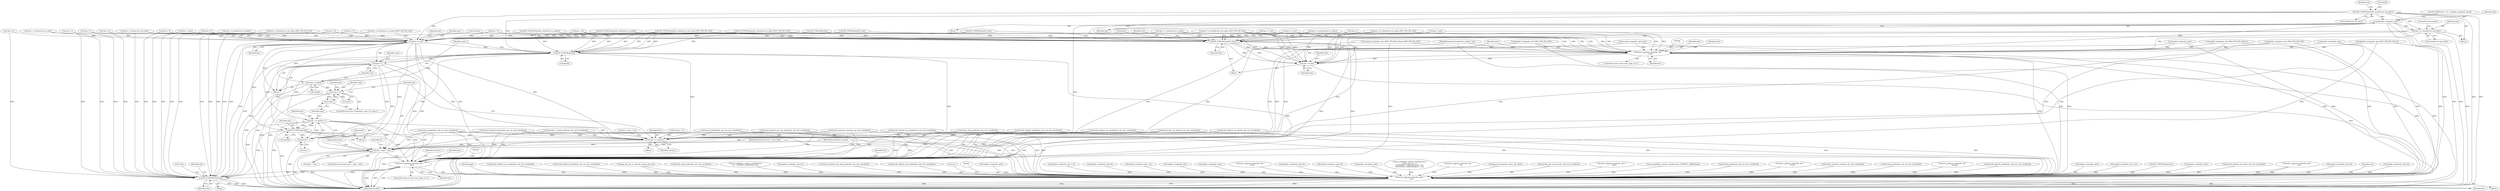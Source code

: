 digraph "0_tcpdump_d10a0f980fe8f9407ab1ffbd612641433ebe175e@pointer" {
"1000868" [label="(Call,tptr += sizeof(struct in6_addr))"];
"1000850" [label="(Call,ND_TCHECK2(tptr[0], sizeof(struct in6_addr)))"];
"1000861" [label="(Call,ip6addr_string(ndo, tptr))"];
"1001073" [label="(Call,ND_TCHECK2(tptr[0], tlen))"];
"1001092" [label="(Call,print_unknown_data(ndo, tptr, \"\n\t    \", tlen))"];
"1001097" [label="(Call,tptr += tlen)"];
"1002909" [label="(Call,print_unknown_data(ndo, pptr, \"\n\t    \", len))"];
"1001111" [label="(Call,tptr += tlen)"];
"1001114" [label="(Call,ND_TCHECK(tptr[0]))"];
"1001118" [label="(Call,snpa = tptr[0])"];
"1001135" [label="(Call,snpa > 0)"];
"1001138" [label="(Call,snpa--)"];
"1001123" [label="(Call,tptr++)"];
"1001141" [label="(Call,ND_TCHECK(tptr[0]))"];
"1001153" [label="(Call,tptr += tptr[0] + 1)"];
"1001155" [label="(Call,tptr[0] + 1)"];
"1001167" [label="(Call,tptr < pptr + len)"];
"1001615" [label="(Call,print_unknown_data(ndo, tptr, \"\n\t    \", tlen))"];
"1001597" [label="(Call,ND_TCHECK2(*tptr,tlen))"];
"1001634" [label="(Call,tptr += advance)"];
"1000129" [label="(MethodParameterIn,u_int len)"];
"1001153" [label="(Call,tptr += tptr[0] + 1)"];
"1000770" [label="(Call,tlen -= sizeof(struct in_addr))"];
"1001156" [label="(Call,tptr[0])"];
"1001114" [label="(Call,ND_TCHECK(tptr[0]))"];
"1001140" [label="(Block,)"];
"1001617" [label="(Identifier,tptr)"];
"1000955" [label="(Call,ipaddr_string(ndo, tptr))"];
"1000598" [label="(Call,ipaddr_string(ndo, tptr))"];
"1000128" [label="(MethodParameterIn,const u_char *pptr)"];
"1001141" [label="(Call,ND_TCHECK(tptr[0]))"];
"1001137" [label="(Literal,0)"];
"1000826" [label="(Call,tptr += (sizeof(struct in_addr)+BGP_VPN_RD_LEN))"];
"1000463" [label="(Call,ipaddr_string(ndo, tptr + 4))"];
"1002905" [label="(Call,ND_TCHECK2(*pptr,len))"];
"1000864" [label="(Call,tlen -= sizeof(struct in6_addr))"];
"1000692" [label="(Call,ND_TCHECK(tptr[0]))"];
"1001068" [label="(Call,tlen = 0)"];
"1000774" [label="(Call,tptr += sizeof(struct in_addr))"];
"1001134" [label="(ControlStructure,for (/*nothing*/; snpa > 0; snpa--))"];
"1000689" [label="(Call,tptr +=3)"];
"1001018" [label="(Call,isonsap_string(ndo, tptr+BGP_VPN_RD_LEN,tlen-BGP_VPN_RD_LEN))"];
"1000820" [label="(Call,tlen -= (sizeof(struct in_addr)+BGP_VPN_RD_LEN))"];
"1002516" [label="(Call,ipaddr_string(ndo, tptr))"];
"1001597" [label="(Call,ND_TCHECK2(*tptr,tlen))"];
"1001609" [label="(ControlStructure,if (ndo->ndo_vflag <= 1))"];
"1001119" [label="(Identifier,snpa)"];
"1001930" [label="(Call,decode_labeled_vpn_l2(ndo, tptr, buf, sizeof(buf)))"];
"1000856" [label="(Call,ND_PRINT((ndo, \"%s\", ip6addr_string(ndo, tptr))))"];
"1000859" [label="(Block,)"];
"1002890" [label="(Call,print_unknown_data(ndo, pptr, \"\n\t    \", len))"];
"1001147" [label="(Identifier,ndo)"];
"1000738" [label="(Block,)"];
"1002219" [label="(Call,ipaddr_string(ndo, tptr+2))"];
"1000142" [label="(Call,tptr = pptr)"];
"1001004" [label="(Call,ND_TCHECK2(tptr[0], tlen))"];
"1000869" [label="(Identifier,tptr)"];
"1001077" [label="(Identifier,tlen)"];
"1002910" [label="(Identifier,ndo)"];
"1001159" [label="(Literal,1)"];
"1002904" [label="(Block,)"];
"1001615" [label="(Call,print_unknown_data(ndo, tptr, \"\n\t    \", tlen))"];
"1001430" [label="(Call,decode_labeled_prefix6(ndo, tptr, len, buf, sizeof(buf)))"];
"1001502" [label="(Call,decode_labeled_vpn_l2(ndo, tptr, buf, sizeof(buf)))"];
"1002203" [label="(Call,ipaddr_string(ndo, tptr+4))"];
"1002911" [label="(Identifier,pptr)"];
"1001534" [label="(Call,decode_clnp_prefix(ndo, tptr, buf, sizeof(buf)))"];
"1001786" [label="(Call,decode_labeled_vpn_prefix4(ndo, tptr, buf, sizeof(buf)))"];
"1001746" [label="(Call,decode_labeled_prefix4(ndo, tptr, len, buf, sizeof(buf)))"];
"1000845" [label="(Call,tlen = 0)"];
"1000939" [label="(Call,tlen = 0)"];
"1001634" [label="(Call,tptr += advance)"];
"1002913" [label="(Identifier,len)"];
"1000872" [label="(ControlStructure,break;)"];
"1000200" [label="(Call,bgp_attr_get_as_size(ndo, atype, pptr, len))"];
"1000126" [label="(MethodParameterIn,netdissect_options *ndo)"];
"1000150" [label="(Block,)"];
"1001095" [label="(Literal,\"\n\t    \")"];
"1001637" [label="(JumpTarget,done:)"];
"1001962" [label="(Call,decode_clnp_prefix(ndo, tptr, buf, sizeof(buf)))"];
"1000861" [label="(Call,ip6addr_string(ndo, tptr))"];
"1001294" [label="(Call,decode_rt_routing_info(ndo, tptr, buf, sizeof(buf)))"];
"1001113" [label="(Identifier,tlen)"];
"1001093" [label="(Identifier,ndo)"];
"1002237" [label="(Call,as_printf(ndo, astostr, sizeof(astostr),\n\t\t\t    EXTRACT_32BITS(tptr+2)))"];
"1002298" [label="(Call,ipaddr_string(ndo, tptr+2))"];
"1001994" [label="(Call,decode_labeled_vpn_clnp_prefix(ndo, tptr, buf, sizeof(buf)))"];
"1000999" [label="(Call,tlen = 0)"];
"1002919" [label="(MethodReturn,RET)"];
"1000718" [label="(Call,tlen > 0)"];
"1000920" [label="(Call,tptr += (sizeof(struct in6_addr)+BGP_VPN_RD_LEN))"];
"1001390" [label="(Call,decode_prefix6(ndo, tptr, len, buf, sizeof(buf)))"];
"1001142" [label="(Call,tptr[0])"];
"1000145" [label="(Call,tlen=len)"];
"1001038" [label="(Call,ipaddr_string(ndo, tptr+BGP_VPN_RD_LEN+4))"];
"1000892" [label="(Call,ND_TCHECK2(tptr[0], sizeof(struct in6_addr)+BGP_VPN_RD_LEN))"];
"1000815" [label="(Call,ipaddr_string(ndo, tptr+BGP_VPN_RD_LEN))"];
"1001898" [label="(Call,decode_labeled_vpn_prefix6(ndo, tptr, buf, sizeof(buf)))"];
"1001094" [label="(Identifier,tptr)"];
"1002915" [label="(Literal,1)"];
"1001098" [label="(Identifier,tptr)"];
"1000767" [label="(Call,ipaddr_string(ndo, tptr))"];
"1001262" [label="(Call,decode_labeled_vpn_prefix4(ndo, tptr, buf, sizeof(buf)))"];
"1000914" [label="(Call,tlen -= (sizeof(struct in6_addr)+BGP_VPN_RD_LEN))"];
"1000981" [label="(Call,tptr += tlen)"];
"1001566" [label="(Call,decode_labeled_vpn_clnp_prefix(ndo, tptr, buf, sizeof(buf)))"];
"1000793" [label="(Call,tlen = 0)"];
"1001621" [label="(Identifier,advance)"];
"1002912" [label="(Literal,\"\n\t    \")"];
"1001172" [label="(Block,)"];
"1002499" [label="(Call,ipaddr_string(ndo, tptr))"];
"1000408" [label="(Call,ipaddr_string(ndo, tptr + 2))"];
"1001168" [label="(Identifier,tptr)"];
"1001101" [label="(Identifier,tlen)"];
"1000967" [label="(Call,ND_TCHECK2(tptr[0], tlen))"];
"1002482" [label="(Call,ipaddr_string(ndo, tptr+4))"];
"1000428" [label="(Call,ipaddr_string(ndo, tptr + 4))"];
"1000858" [label="(Identifier,ndo)"];
"1000854" [label="(Call,sizeof(struct in6_addr))"];
"1001169" [label="(Call,pptr + len)"];
"1001111" [label="(Call,tptr += tlen)"];
"1001096" [label="(Identifier,tlen)"];
"1000331" [label="(Call,ipaddr_string(ndo, tptr))"];
"1001154" [label="(Identifier,tptr)"];
"1001073" [label="(Call,ND_TCHECK2(tptr[0], tlen))"];
"1000851" [label="(Call,tptr[0])"];
"1002536" [label="(Call,ipaddr_string(ndo, tptr))"];
"1001176" [label="(Identifier,af)"];
"1000868" [label="(Call,tptr += sizeof(struct in6_addr))"];
"1001616" [label="(Identifier,ndo)"];
"1001126" [label="(Identifier,snpa)"];
"1001155" [label="(Call,tptr[0] + 1)"];
"1001166" [label="(ControlStructure,while (tptr < pptr + len))"];
"1000756" [label="(Call,ND_TCHECK2(tptr[0], sizeof(struct in_addr)))"];
"1001358" [label="(Call,decode_mdt_vpn_nlri(ndo, tptr, buf, sizeof(buf)))"];
"1001136" [label="(Identifier,snpa)"];
"1001074" [label="(Call,tptr[0])"];
"1000682" [label="(Call,print_unknown_data(ndo, tptr, \"\n\t    \", tlen))"];
"1001600" [label="(Identifier,tlen)"];
"1002284" [label="(Call,ipaddr_string(ndo, tptr+2))"];
"1001058" [label="(Call,ip6addr_string(ndo, tptr+BGP_VPN_RD_LEN+3))"];
"1001080" [label="(Identifier,ndo)"];
"1000958" [label="(Call,tlen -= (sizeof(struct in_addr)))"];
"1001598" [label="(Call,*tptr)"];
"1001123" [label="(Call,tptr++)"];
"1001065" [label="(Call,tptr += tlen)"];
"1002461" [label="(Call,ipaddr_string(ndo, tptr+4))"];
"1000567" [label="(Call,ipaddr_string(ndo, tptr))"];
"1000850" [label="(Call,ND_TCHECK2(tptr[0], sizeof(struct in6_addr)))"];
"1000258" [label="(Call,as_printf(ndo, astostr, sizeof(astostr),\n\t\t\t\tas_size == 2 ?\n\t\t\t\tEXTRACT_16BITS(&tptr[2 + i]) :\n\t\t\t\tEXTRACT_32BITS(&tptr[2 + i])))"];
"1001630" [label="(Call,advance < 0)"];
"1001636" [label="(Identifier,advance)"];
"1002378" [label="(Call,print_unknown_data(ndo, tptr, \"\n\t      \", 8))"];
"1001179" [label="(Block,)"];
"1002800" [label="(Call,bgp_attr_print(ndo, atype, tptr, alen))"];
"1001086" [label="(ControlStructure,if (ndo->ndo_vflag <= 1))"];
"1001124" [label="(Identifier,tptr)"];
"1002026" [label="(Call,decode_mdt_vpn_nlri(ndo, tptr, buf, sizeof(buf)))"];
"1000887" [label="(Call,tlen = 0)"];
"1001143" [label="(Identifier,tptr)"];
"1001603" [label="(Identifier,ndo)"];
"1000849" [label="(Block,)"];
"1000909" [label="(Call,ip6addr_string(ndo, tptr+BGP_VPN_RD_LEN))"];
"1000962" [label="(Call,tptr += (sizeof(struct in_addr)))"];
"1002109" [label="(Call,print_unknown_data(ndo, tptr-3, \"\n\t    \", tlen))"];
"1002663" [label="(Call,as_printf(ndo, astostr, sizeof(astostr), EXTRACT_32BITS(tptr)))"];
"1001135" [label="(Call,snpa > 0)"];
"1000870" [label="(Call,sizeof(struct in6_addr))"];
"1001112" [label="(Identifier,tptr)"];
"1000977" [label="(Call,isonsap_string(ndo, tptr, tlen))"];
"1001706" [label="(Call,decode_prefix4(ndo, tptr, len, buf, sizeof(buf)))"];
"1001222" [label="(Call,decode_labeled_prefix4(ndo, tptr, len, buf, sizeof(buf)))"];
"1001099" [label="(Identifier,tlen)"];
"1001116" [label="(Identifier,tptr)"];
"1001619" [label="(Identifier,tlen)"];
"1001623" [label="(Call,tptr = pptr + len)"];
"1001120" [label="(Call,tptr[0])"];
"1001138" [label="(Call,snpa--)"];
"1001326" [label="(Call,decode_multicast_vpn(ndo, tptr, buf, sizeof(buf)))"];
"1000863" [label="(Identifier,tptr)"];
"1002552" [label="(Call,print_unknown_data(ndo, tptr, \"\n\t      \", tlen))"];
"1002058" [label="(Call,decode_multicast_vpn(ndo, tptr, buf, sizeof(buf)))"];
"1001818" [label="(Call,decode_prefix6(ndo, tptr, len, buf, sizeof(buf)))"];
"1000751" [label="(Call,tlen = 0)"];
"1001182" [label="(Call,decode_prefix4(ndo, tptr, len, buf, sizeof(buf)))"];
"1001118" [label="(Call,snpa = tptr[0])"];
"1002635" [label="(Call,print_unknown_data(ndo, tptr,\"\n\t      \", length))"];
"1000984" [label="(Call,tlen = 0)"];
"1001092" [label="(Call,print_unknown_data(ndo, tptr, \"\n\t    \", tlen))"];
"1001097" [label="(Call,tptr += tlen)"];
"1000944" [label="(Call,ND_TCHECK2(tptr[0], sizeof(struct in_addr)))"];
"1001167" [label="(Call,tptr < pptr + len)"];
"1001635" [label="(Identifier,tptr)"];
"1001115" [label="(Call,tptr[0])"];
"1001139" [label="(Identifier,snpa)"];
"1000701" [label="(Call,tlen = nhlen)"];
"1000798" [label="(Call,ND_TCHECK2(tptr[0], sizeof(struct in_addr)+BGP_VPN_RD_LEN))"];
"1000704" [label="(Call,tptr++)"];
"1001858" [label="(Call,decode_labeled_prefix6(ndo, tptr, len, buf, sizeof(buf)))"];
"1001618" [label="(Literal,\"\n\t    \")"];
"1000862" [label="(Identifier,ndo)"];
"1002909" [label="(Call,print_unknown_data(ndo, pptr, \"\n\t    \", len))"];
"1001470" [label="(Call,decode_labeled_vpn_prefix6(ndo, tptr, buf, sizeof(buf)))"];
"1000868" -> "1000849"  [label="AST: "];
"1000868" -> "1000870"  [label="CFG: "];
"1000869" -> "1000868"  [label="AST: "];
"1000870" -> "1000868"  [label="AST: "];
"1000872" -> "1000868"  [label="CFG: "];
"1000868" -> "1002919"  [label="DDG: "];
"1000850" -> "1000868"  [label="DDG: "];
"1000861" -> "1000868"  [label="DDG: "];
"1000868" -> "1001073"  [label="DDG: "];
"1000868" -> "1001092"  [label="DDG: "];
"1000868" -> "1001097"  [label="DDG: "];
"1000868" -> "1001111"  [label="DDG: "];
"1000850" -> "1000849"  [label="AST: "];
"1000850" -> "1000854"  [label="CFG: "];
"1000851" -> "1000850"  [label="AST: "];
"1000854" -> "1000850"  [label="AST: "];
"1000858" -> "1000850"  [label="CFG: "];
"1000850" -> "1002919"  [label="DDG: "];
"1000850" -> "1002919"  [label="DDG: "];
"1000850" -> "1000861"  [label="DDG: "];
"1000850" -> "1001073"  [label="DDG: "];
"1000850" -> "1001111"  [label="DDG: "];
"1000850" -> "1001114"  [label="DDG: "];
"1000861" -> "1000859"  [label="AST: "];
"1000861" -> "1000863"  [label="CFG: "];
"1000862" -> "1000861"  [label="AST: "];
"1000863" -> "1000861"  [label="AST: "];
"1000856" -> "1000861"  [label="CFG: "];
"1000861" -> "1002919"  [label="DDG: "];
"1000861" -> "1002919"  [label="DDG: "];
"1000861" -> "1001092"  [label="DDG: "];
"1000861" -> "1001615"  [label="DDG: "];
"1000861" -> "1002909"  [label="DDG: "];
"1001073" -> "1000738"  [label="AST: "];
"1001073" -> "1001077"  [label="CFG: "];
"1001074" -> "1001073"  [label="AST: "];
"1001077" -> "1001073"  [label="AST: "];
"1001080" -> "1001073"  [label="CFG: "];
"1001073" -> "1002919"  [label="DDG: "];
"1001073" -> "1002919"  [label="DDG: "];
"1000756" -> "1001073"  [label="DDG: "];
"1000826" -> "1001073"  [label="DDG: "];
"1000798" -> "1001073"  [label="DDG: "];
"1000704" -> "1001073"  [label="DDG: "];
"1000944" -> "1001073"  [label="DDG: "];
"1000142" -> "1001073"  [label="DDG: "];
"1000962" -> "1001073"  [label="DDG: "];
"1001004" -> "1001073"  [label="DDG: "];
"1000774" -> "1001073"  [label="DDG: "];
"1001065" -> "1001073"  [label="DDG: "];
"1000892" -> "1001073"  [label="DDG: "];
"1000981" -> "1001073"  [label="DDG: "];
"1000920" -> "1001073"  [label="DDG: "];
"1000967" -> "1001073"  [label="DDG: "];
"1000692" -> "1001073"  [label="DDG: "];
"1000689" -> "1001073"  [label="DDG: "];
"1000718" -> "1001073"  [label="DDG: "];
"1000145" -> "1001073"  [label="DDG: "];
"1001073" -> "1001092"  [label="DDG: "];
"1001073" -> "1001092"  [label="DDG: "];
"1001073" -> "1001097"  [label="DDG: "];
"1001073" -> "1001097"  [label="DDG: "];
"1001092" -> "1001086"  [label="AST: "];
"1001092" -> "1001096"  [label="CFG: "];
"1001093" -> "1001092"  [label="AST: "];
"1001094" -> "1001092"  [label="AST: "];
"1001095" -> "1001092"  [label="AST: "];
"1001096" -> "1001092"  [label="AST: "];
"1001098" -> "1001092"  [label="CFG: "];
"1001092" -> "1002919"  [label="DDG: "];
"1001092" -> "1002919"  [label="DDG: "];
"1000815" -> "1001092"  [label="DDG: "];
"1001018" -> "1001092"  [label="DDG: "];
"1000909" -> "1001092"  [label="DDG: "];
"1001058" -> "1001092"  [label="DDG: "];
"1000977" -> "1001092"  [label="DDG: "];
"1000955" -> "1001092"  [label="DDG: "];
"1000767" -> "1001092"  [label="DDG: "];
"1001038" -> "1001092"  [label="DDG: "];
"1000126" -> "1001092"  [label="DDG: "];
"1000826" -> "1001092"  [label="DDG: "];
"1001065" -> "1001092"  [label="DDG: "];
"1000704" -> "1001092"  [label="DDG: "];
"1000142" -> "1001092"  [label="DDG: "];
"1000962" -> "1001092"  [label="DDG: "];
"1000774" -> "1001092"  [label="DDG: "];
"1000981" -> "1001092"  [label="DDG: "];
"1000920" -> "1001092"  [label="DDG: "];
"1001092" -> "1001097"  [label="DDG: "];
"1001092" -> "1001097"  [label="DDG: "];
"1001092" -> "1002909"  [label="DDG: "];
"1001097" -> "1000738"  [label="AST: "];
"1001097" -> "1001099"  [label="CFG: "];
"1001098" -> "1001097"  [label="AST: "];
"1001099" -> "1001097"  [label="AST: "];
"1001101" -> "1001097"  [label="CFG: "];
"1001097" -> "1002919"  [label="DDG: "];
"1000826" -> "1001097"  [label="DDG: "];
"1001065" -> "1001097"  [label="DDG: "];
"1000142" -> "1001097"  [label="DDG: "];
"1000962" -> "1001097"  [label="DDG: "];
"1000774" -> "1001097"  [label="DDG: "];
"1000981" -> "1001097"  [label="DDG: "];
"1000920" -> "1001097"  [label="DDG: "];
"1000704" -> "1001097"  [label="DDG: "];
"1002909" -> "1002904"  [label="AST: "];
"1002909" -> "1002913"  [label="CFG: "];
"1002910" -> "1002909"  [label="AST: "];
"1002911" -> "1002909"  [label="AST: "];
"1002912" -> "1002909"  [label="AST: "];
"1002913" -> "1002909"  [label="AST: "];
"1002915" -> "1002909"  [label="CFG: "];
"1002909" -> "1002919"  [label="DDG: "];
"1002909" -> "1002919"  [label="DDG: "];
"1002909" -> "1002919"  [label="DDG: "];
"1002909" -> "1002919"  [label="DDG: "];
"1000682" -> "1002909"  [label="DDG: "];
"1002058" -> "1002909"  [label="DDG: "];
"1001018" -> "1002909"  [label="DDG: "];
"1001706" -> "1002909"  [label="DDG: "];
"1002026" -> "1002909"  [label="DDG: "];
"1001470" -> "1002909"  [label="DDG: "];
"1002552" -> "1002909"  [label="DDG: "];
"1001390" -> "1002909"  [label="DDG: "];
"1002890" -> "1002909"  [label="DDG: "];
"1002890" -> "1002909"  [label="DDG: "];
"1000258" -> "1002909"  [label="DDG: "];
"1001294" -> "1002909"  [label="DDG: "];
"1002461" -> "1002909"  [label="DDG: "];
"1001566" -> "1002909"  [label="DDG: "];
"1001222" -> "1002909"  [label="DDG: "];
"1000815" -> "1002909"  [label="DDG: "];
"1001858" -> "1002909"  [label="DDG: "];
"1001818" -> "1002909"  [label="DDG: "];
"1000200" -> "1002909"  [label="DDG: "];
"1000200" -> "1002909"  [label="DDG: "];
"1000598" -> "1002909"  [label="DDG: "];
"1001746" -> "1002909"  [label="DDG: "];
"1002284" -> "1002909"  [label="DDG: "];
"1001534" -> "1002909"  [label="DDG: "];
"1002482" -> "1002909"  [label="DDG: "];
"1000567" -> "1002909"  [label="DDG: "];
"1001962" -> "1002909"  [label="DDG: "];
"1002219" -> "1002909"  [label="DDG: "];
"1000408" -> "1002909"  [label="DDG: "];
"1002663" -> "1002909"  [label="DDG: "];
"1002635" -> "1002909"  [label="DDG: "];
"1001358" -> "1002909"  [label="DDG: "];
"1001786" -> "1002909"  [label="DDG: "];
"1002203" -> "1002909"  [label="DDG: "];
"1001262" -> "1002909"  [label="DDG: "];
"1000331" -> "1002909"  [label="DDG: "];
"1002536" -> "1002909"  [label="DDG: "];
"1001898" -> "1002909"  [label="DDG: "];
"1002499" -> "1002909"  [label="DDG: "];
"1002298" -> "1002909"  [label="DDG: "];
"1001615" -> "1002909"  [label="DDG: "];
"1001182" -> "1002909"  [label="DDG: "];
"1002378" -> "1002909"  [label="DDG: "];
"1000909" -> "1002909"  [label="DDG: "];
"1000463" -> "1002909"  [label="DDG: "];
"1002109" -> "1002909"  [label="DDG: "];
"1002516" -> "1002909"  [label="DDG: "];
"1002237" -> "1002909"  [label="DDG: "];
"1002800" -> "1002909"  [label="DDG: "];
"1001930" -> "1002909"  [label="DDG: "];
"1001058" -> "1002909"  [label="DDG: "];
"1001326" -> "1002909"  [label="DDG: "];
"1000977" -> "1002909"  [label="DDG: "];
"1000955" -> "1002909"  [label="DDG: "];
"1000428" -> "1002909"  [label="DDG: "];
"1001994" -> "1002909"  [label="DDG: "];
"1000767" -> "1002909"  [label="DDG: "];
"1001038" -> "1002909"  [label="DDG: "];
"1001430" -> "1002909"  [label="DDG: "];
"1001502" -> "1002909"  [label="DDG: "];
"1000126" -> "1002909"  [label="DDG: "];
"1000128" -> "1002909"  [label="DDG: "];
"1002905" -> "1002909"  [label="DDG: "];
"1000129" -> "1002909"  [label="DDG: "];
"1001111" -> "1000150"  [label="AST: "];
"1001111" -> "1001113"  [label="CFG: "];
"1001112" -> "1001111"  [label="AST: "];
"1001113" -> "1001111"  [label="AST: "];
"1001116" -> "1001111"  [label="CFG: "];
"1001111" -> "1002919"  [label="DDG: "];
"1000864" -> "1001111"  [label="DDG: "];
"1000939" -> "1001111"  [label="DDG: "];
"1000845" -> "1001111"  [label="DDG: "];
"1000793" -> "1001111"  [label="DDG: "];
"1000701" -> "1001111"  [label="DDG: "];
"1000751" -> "1001111"  [label="DDG: "];
"1000887" -> "1001111"  [label="DDG: "];
"1000984" -> "1001111"  [label="DDG: "];
"1000820" -> "1001111"  [label="DDG: "];
"1001068" -> "1001111"  [label="DDG: "];
"1000718" -> "1001111"  [label="DDG: "];
"1000914" -> "1001111"  [label="DDG: "];
"1000958" -> "1001111"  [label="DDG: "];
"1000770" -> "1001111"  [label="DDG: "];
"1000999" -> "1001111"  [label="DDG: "];
"1000756" -> "1001111"  [label="DDG: "];
"1000826" -> "1001111"  [label="DDG: "];
"1000798" -> "1001111"  [label="DDG: "];
"1000704" -> "1001111"  [label="DDG: "];
"1000944" -> "1001111"  [label="DDG: "];
"1000962" -> "1001111"  [label="DDG: "];
"1001004" -> "1001111"  [label="DDG: "];
"1000774" -> "1001111"  [label="DDG: "];
"1001065" -> "1001111"  [label="DDG: "];
"1000892" -> "1001111"  [label="DDG: "];
"1000981" -> "1001111"  [label="DDG: "];
"1000920" -> "1001111"  [label="DDG: "];
"1000967" -> "1001111"  [label="DDG: "];
"1000692" -> "1001111"  [label="DDG: "];
"1000689" -> "1001111"  [label="DDG: "];
"1001111" -> "1001114"  [label="DDG: "];
"1001111" -> "1001118"  [label="DDG: "];
"1001111" -> "1001123"  [label="DDG: "];
"1001111" -> "1001141"  [label="DDG: "];
"1001111" -> "1001167"  [label="DDG: "];
"1001111" -> "1001597"  [label="DDG: "];
"1001111" -> "1001615"  [label="DDG: "];
"1001111" -> "1001634"  [label="DDG: "];
"1001114" -> "1000150"  [label="AST: "];
"1001114" -> "1001115"  [label="CFG: "];
"1001115" -> "1001114"  [label="AST: "];
"1001119" -> "1001114"  [label="CFG: "];
"1001114" -> "1002919"  [label="DDG: "];
"1000756" -> "1001114"  [label="DDG: "];
"1000892" -> "1001114"  [label="DDG: "];
"1000798" -> "1001114"  [label="DDG: "];
"1000944" -> "1001114"  [label="DDG: "];
"1001004" -> "1001114"  [label="DDG: "];
"1000967" -> "1001114"  [label="DDG: "];
"1000692" -> "1001114"  [label="DDG: "];
"1000689" -> "1001114"  [label="DDG: "];
"1001114" -> "1001118"  [label="DDG: "];
"1001114" -> "1001123"  [label="DDG: "];
"1001114" -> "1001141"  [label="DDG: "];
"1001114" -> "1001167"  [label="DDG: "];
"1001114" -> "1001597"  [label="DDG: "];
"1001114" -> "1001615"  [label="DDG: "];
"1001114" -> "1001634"  [label="DDG: "];
"1001118" -> "1000150"  [label="AST: "];
"1001118" -> "1001120"  [label="CFG: "];
"1001119" -> "1001118"  [label="AST: "];
"1001120" -> "1001118"  [label="AST: "];
"1001124" -> "1001118"  [label="CFG: "];
"1001118" -> "1002919"  [label="DDG: "];
"1001118" -> "1002919"  [label="DDG: "];
"1001118" -> "1001135"  [label="DDG: "];
"1001135" -> "1001134"  [label="AST: "];
"1001135" -> "1001137"  [label="CFG: "];
"1001136" -> "1001135"  [label="AST: "];
"1001137" -> "1001135"  [label="AST: "];
"1001143" -> "1001135"  [label="CFG: "];
"1001168" -> "1001135"  [label="CFG: "];
"1001135" -> "1002919"  [label="DDG: "];
"1001135" -> "1002919"  [label="DDG: "];
"1001138" -> "1001135"  [label="DDG: "];
"1001135" -> "1001138"  [label="DDG: "];
"1001138" -> "1001134"  [label="AST: "];
"1001138" -> "1001139"  [label="CFG: "];
"1001139" -> "1001138"  [label="AST: "];
"1001136" -> "1001138"  [label="CFG: "];
"1001123" -> "1000150"  [label="AST: "];
"1001123" -> "1001124"  [label="CFG: "];
"1001124" -> "1001123"  [label="AST: "];
"1001126" -> "1001123"  [label="CFG: "];
"1001123" -> "1001141"  [label="DDG: "];
"1001123" -> "1001153"  [label="DDG: "];
"1001123" -> "1001155"  [label="DDG: "];
"1001123" -> "1001167"  [label="DDG: "];
"1001123" -> "1001597"  [label="DDG: "];
"1001123" -> "1001615"  [label="DDG: "];
"1001123" -> "1001634"  [label="DDG: "];
"1001141" -> "1001140"  [label="AST: "];
"1001141" -> "1001142"  [label="CFG: "];
"1001142" -> "1001141"  [label="AST: "];
"1001147" -> "1001141"  [label="CFG: "];
"1001141" -> "1002919"  [label="DDG: "];
"1001153" -> "1001141"  [label="DDG: "];
"1001141" -> "1001153"  [label="DDG: "];
"1001141" -> "1001155"  [label="DDG: "];
"1001141" -> "1001167"  [label="DDG: "];
"1001141" -> "1001597"  [label="DDG: "];
"1001141" -> "1001615"  [label="DDG: "];
"1001141" -> "1001634"  [label="DDG: "];
"1001153" -> "1001140"  [label="AST: "];
"1001153" -> "1001155"  [label="CFG: "];
"1001154" -> "1001153"  [label="AST: "];
"1001155" -> "1001153"  [label="AST: "];
"1001139" -> "1001153"  [label="CFG: "];
"1001153" -> "1002919"  [label="DDG: "];
"1001153" -> "1001155"  [label="DDG: "];
"1001153" -> "1001167"  [label="DDG: "];
"1001153" -> "1001597"  [label="DDG: "];
"1001153" -> "1001615"  [label="DDG: "];
"1001153" -> "1001634"  [label="DDG: "];
"1001155" -> "1001159"  [label="CFG: "];
"1001156" -> "1001155"  [label="AST: "];
"1001159" -> "1001155"  [label="AST: "];
"1001155" -> "1002919"  [label="DDG: "];
"1001167" -> "1001166"  [label="AST: "];
"1001167" -> "1001169"  [label="CFG: "];
"1001168" -> "1001167"  [label="AST: "];
"1001169" -> "1001167"  [label="AST: "];
"1001176" -> "1001167"  [label="CFG: "];
"1001637" -> "1001167"  [label="CFG: "];
"1001167" -> "1002919"  [label="DDG: "];
"1001167" -> "1002919"  [label="DDG: "];
"1001167" -> "1002919"  [label="DDG: "];
"1001634" -> "1001167"  [label="DDG: "];
"1000128" -> "1001167"  [label="DDG: "];
"1001430" -> "1001167"  [label="DDG: "];
"1001222" -> "1001167"  [label="DDG: "];
"1001390" -> "1001167"  [label="DDG: "];
"1001182" -> "1001167"  [label="DDG: "];
"1000129" -> "1001167"  [label="DDG: "];
"1001167" -> "1001615"  [label="DDG: "];
"1001615" -> "1001609"  [label="AST: "];
"1001615" -> "1001619"  [label="CFG: "];
"1001616" -> "1001615"  [label="AST: "];
"1001617" -> "1001615"  [label="AST: "];
"1001618" -> "1001615"  [label="AST: "];
"1001619" -> "1001615"  [label="AST: "];
"1001621" -> "1001615"  [label="CFG: "];
"1001615" -> "1002919"  [label="DDG: "];
"1001615" -> "1002919"  [label="DDG: "];
"1001615" -> "1002919"  [label="DDG: "];
"1001615" -> "1001597"  [label="DDG: "];
"1001294" -> "1001615"  [label="DDG: "];
"1000815" -> "1001615"  [label="DDG: "];
"1001534" -> "1001615"  [label="DDG: "];
"1001358" -> "1001615"  [label="DDG: "];
"1001262" -> "1001615"  [label="DDG: "];
"1001018" -> "1001615"  [label="DDG: "];
"1001470" -> "1001615"  [label="DDG: "];
"1001058" -> "1001615"  [label="DDG: "];
"1001390" -> "1001615"  [label="DDG: "];
"1001566" -> "1001615"  [label="DDG: "];
"1001222" -> "1001615"  [label="DDG: "];
"1001182" -> "1001615"  [label="DDG: "];
"1000909" -> "1001615"  [label="DDG: "];
"1001326" -> "1001615"  [label="DDG: "];
"1000977" -> "1001615"  [label="DDG: "];
"1000955" -> "1001615"  [label="DDG: "];
"1000767" -> "1001615"  [label="DDG: "];
"1001038" -> "1001615"  [label="DDG: "];
"1001430" -> "1001615"  [label="DDG: "];
"1001502" -> "1001615"  [label="DDG: "];
"1000126" -> "1001615"  [label="DDG: "];
"1000142" -> "1001615"  [label="DDG: "];
"1001597" -> "1001615"  [label="DDG: "];
"1001597" -> "1001179"  [label="AST: "];
"1001597" -> "1001600"  [label="CFG: "];
"1001598" -> "1001597"  [label="AST: "];
"1001600" -> "1001597"  [label="AST: "];
"1001603" -> "1001597"  [label="CFG: "];
"1001597" -> "1002919"  [label="DDG: "];
"1001597" -> "1002919"  [label="DDG: "];
"1001597" -> "1002919"  [label="DDG: "];
"1000145" -> "1001597"  [label="DDG: "];
"1000864" -> "1001597"  [label="DDG: "];
"1000939" -> "1001597"  [label="DDG: "];
"1000845" -> "1001597"  [label="DDG: "];
"1000793" -> "1001597"  [label="DDG: "];
"1000701" -> "1001597"  [label="DDG: "];
"1000751" -> "1001597"  [label="DDG: "];
"1000887" -> "1001597"  [label="DDG: "];
"1000984" -> "1001597"  [label="DDG: "];
"1000820" -> "1001597"  [label="DDG: "];
"1001068" -> "1001597"  [label="DDG: "];
"1000718" -> "1001597"  [label="DDG: "];
"1000914" -> "1001597"  [label="DDG: "];
"1000958" -> "1001597"  [label="DDG: "];
"1000770" -> "1001597"  [label="DDG: "];
"1000999" -> "1001597"  [label="DDG: "];
"1001634" -> "1001172"  [label="AST: "];
"1001634" -> "1001636"  [label="CFG: "];
"1001635" -> "1001634"  [label="AST: "];
"1001636" -> "1001634"  [label="AST: "];
"1001168" -> "1001634"  [label="CFG: "];
"1001634" -> "1002919"  [label="DDG: "];
"1001630" -> "1001634"  [label="DDG: "];
"1001294" -> "1001634"  [label="DDG: "];
"1001502" -> "1001634"  [label="DDG: "];
"1001470" -> "1001634"  [label="DDG: "];
"1001358" -> "1001634"  [label="DDG: "];
"1001390" -> "1001634"  [label="DDG: "];
"1001222" -> "1001634"  [label="DDG: "];
"1001430" -> "1001634"  [label="DDG: "];
"1001623" -> "1001634"  [label="DDG: "];
"1001534" -> "1001634"  [label="DDG: "];
"1001182" -> "1001634"  [label="DDG: "];
"1001326" -> "1001634"  [label="DDG: "];
"1001566" -> "1001634"  [label="DDG: "];
"1001262" -> "1001634"  [label="DDG: "];
}
